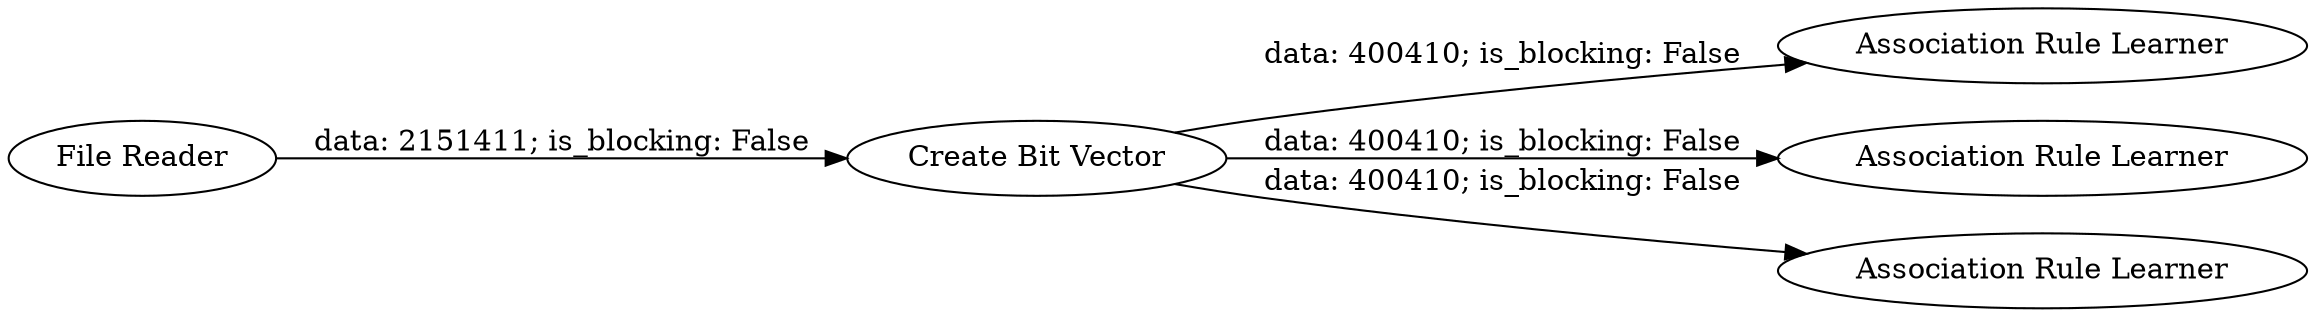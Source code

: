 digraph {
	"1039567620811739184_1" [label="File Reader"]
	"1039567620811739184_3" [label="Create Bit Vector"]
	"1039567620811739184_4" [label="Association Rule Learner"]
	"1039567620811739184_2" [label="Association Rule Learner"]
	"1039567620811739184_5" [label="Association Rule Learner"]
	"1039567620811739184_3" -> "1039567620811739184_2" [label="data: 400410; is_blocking: False"]
	"1039567620811739184_1" -> "1039567620811739184_3" [label="data: 2151411; is_blocking: False"]
	"1039567620811739184_3" -> "1039567620811739184_4" [label="data: 400410; is_blocking: False"]
	"1039567620811739184_3" -> "1039567620811739184_5" [label="data: 400410; is_blocking: False"]
	rankdir=LR
}

